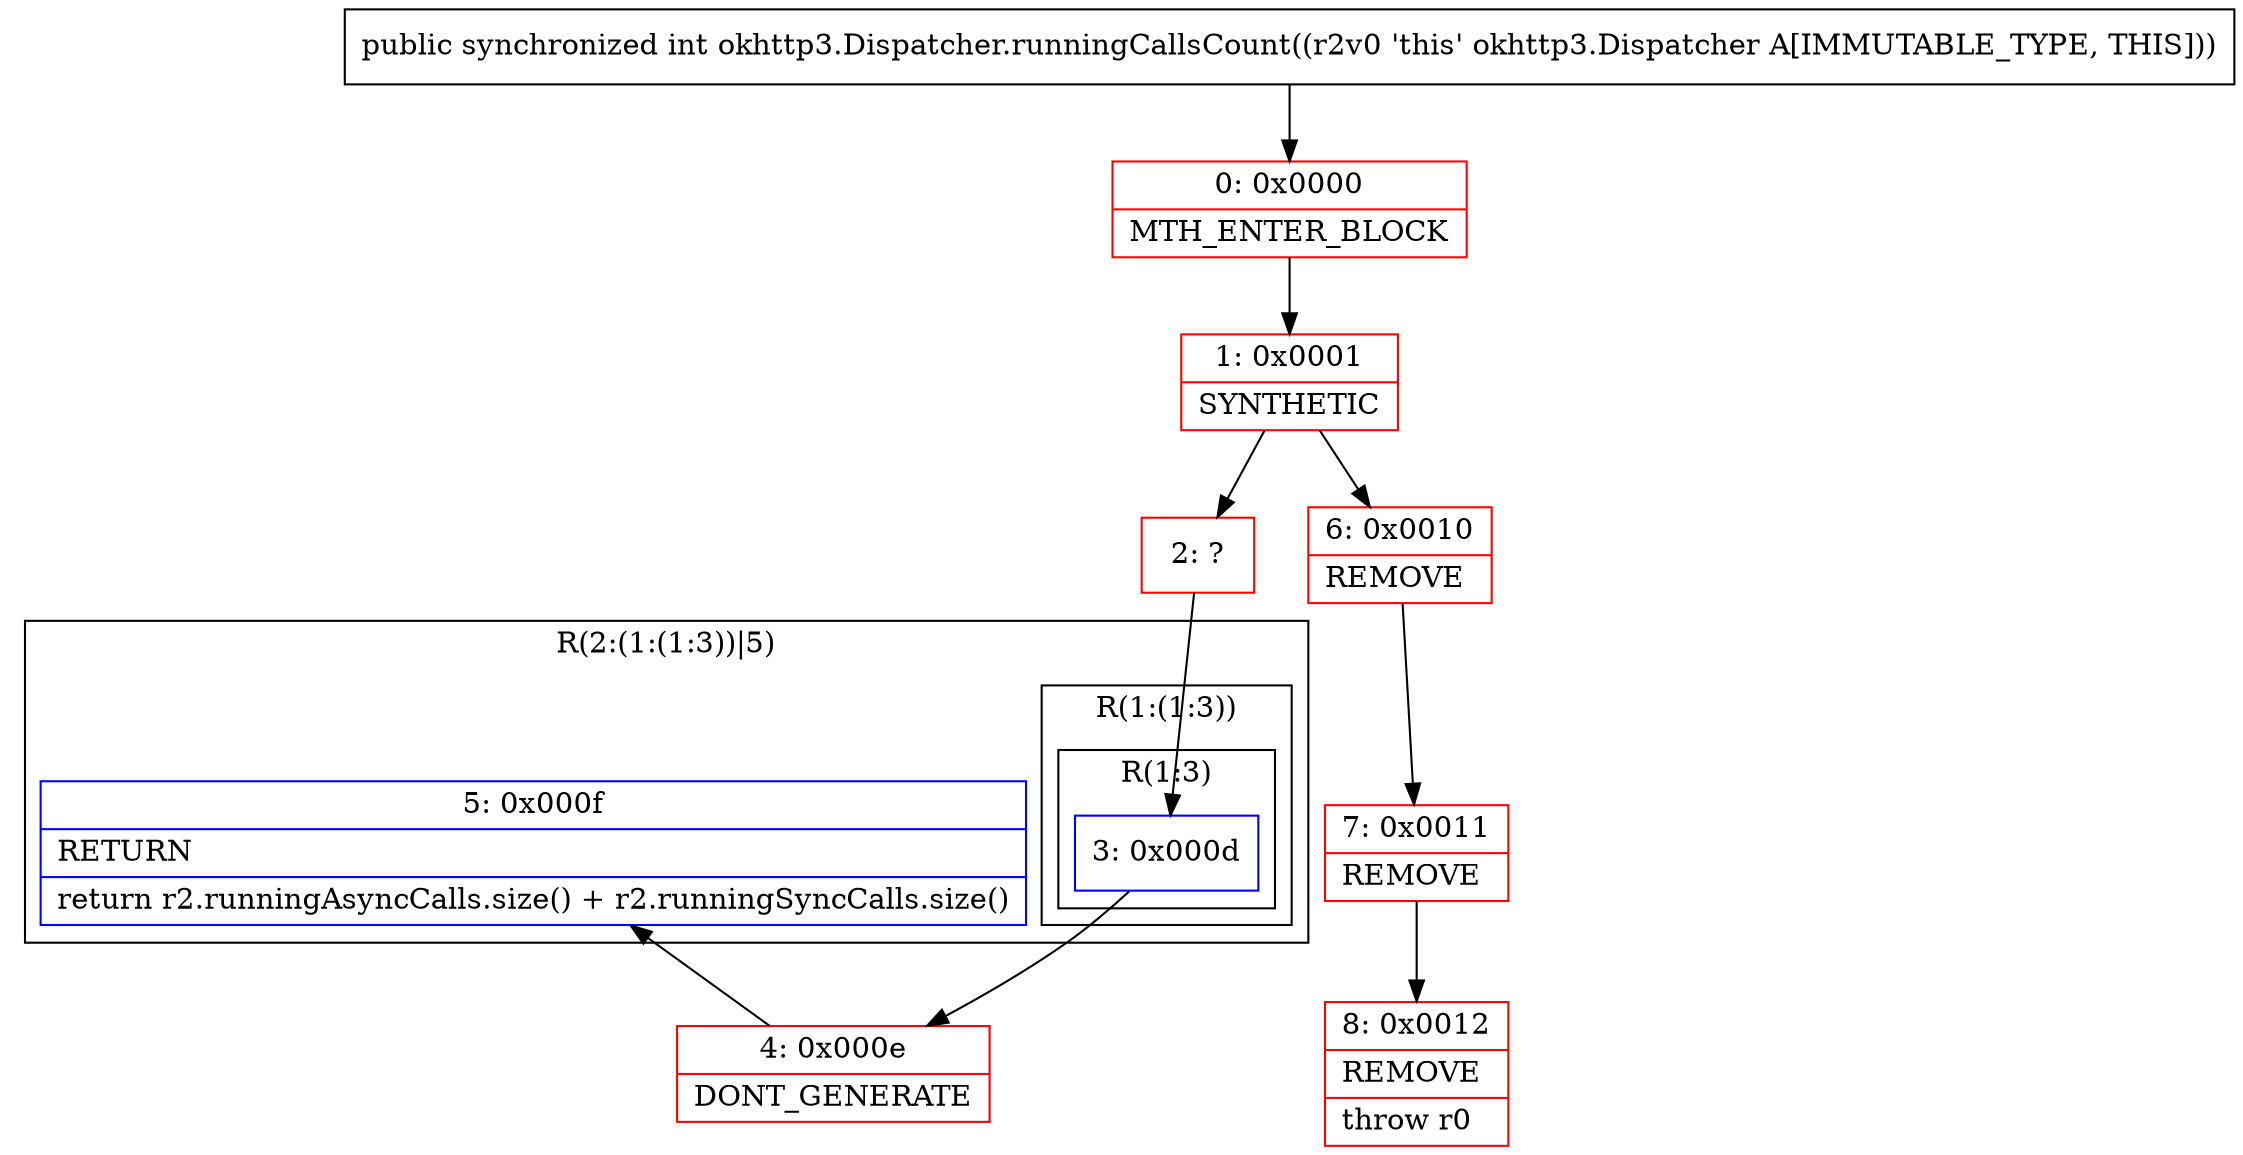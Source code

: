 digraph "CFG forokhttp3.Dispatcher.runningCallsCount()I" {
subgraph cluster_Region_2061573629 {
label = "R(2:(1:(1:3))|5)";
node [shape=record,color=blue];
subgraph cluster_Region_513251672 {
label = "R(1:(1:3))";
node [shape=record,color=blue];
subgraph cluster_Region_885844945 {
label = "R(1:3)";
node [shape=record,color=blue];
Node_3 [shape=record,label="{3\:\ 0x000d}"];
}
}
Node_5 [shape=record,label="{5\:\ 0x000f|RETURN\l|return r2.runningAsyncCalls.size() + r2.runningSyncCalls.size()\l}"];
}
Node_0 [shape=record,color=red,label="{0\:\ 0x0000|MTH_ENTER_BLOCK\l}"];
Node_1 [shape=record,color=red,label="{1\:\ 0x0001|SYNTHETIC\l}"];
Node_2 [shape=record,color=red,label="{2\:\ ?}"];
Node_4 [shape=record,color=red,label="{4\:\ 0x000e|DONT_GENERATE\l}"];
Node_6 [shape=record,color=red,label="{6\:\ 0x0010|REMOVE\l}"];
Node_7 [shape=record,color=red,label="{7\:\ 0x0011|REMOVE\l}"];
Node_8 [shape=record,color=red,label="{8\:\ 0x0012|REMOVE\l|throw r0\l}"];
MethodNode[shape=record,label="{public synchronized int okhttp3.Dispatcher.runningCallsCount((r2v0 'this' okhttp3.Dispatcher A[IMMUTABLE_TYPE, THIS])) }"];
MethodNode -> Node_0;
Node_3 -> Node_4;
Node_0 -> Node_1;
Node_1 -> Node_2;
Node_1 -> Node_6;
Node_2 -> Node_3;
Node_4 -> Node_5;
Node_6 -> Node_7;
Node_7 -> Node_8;
}

